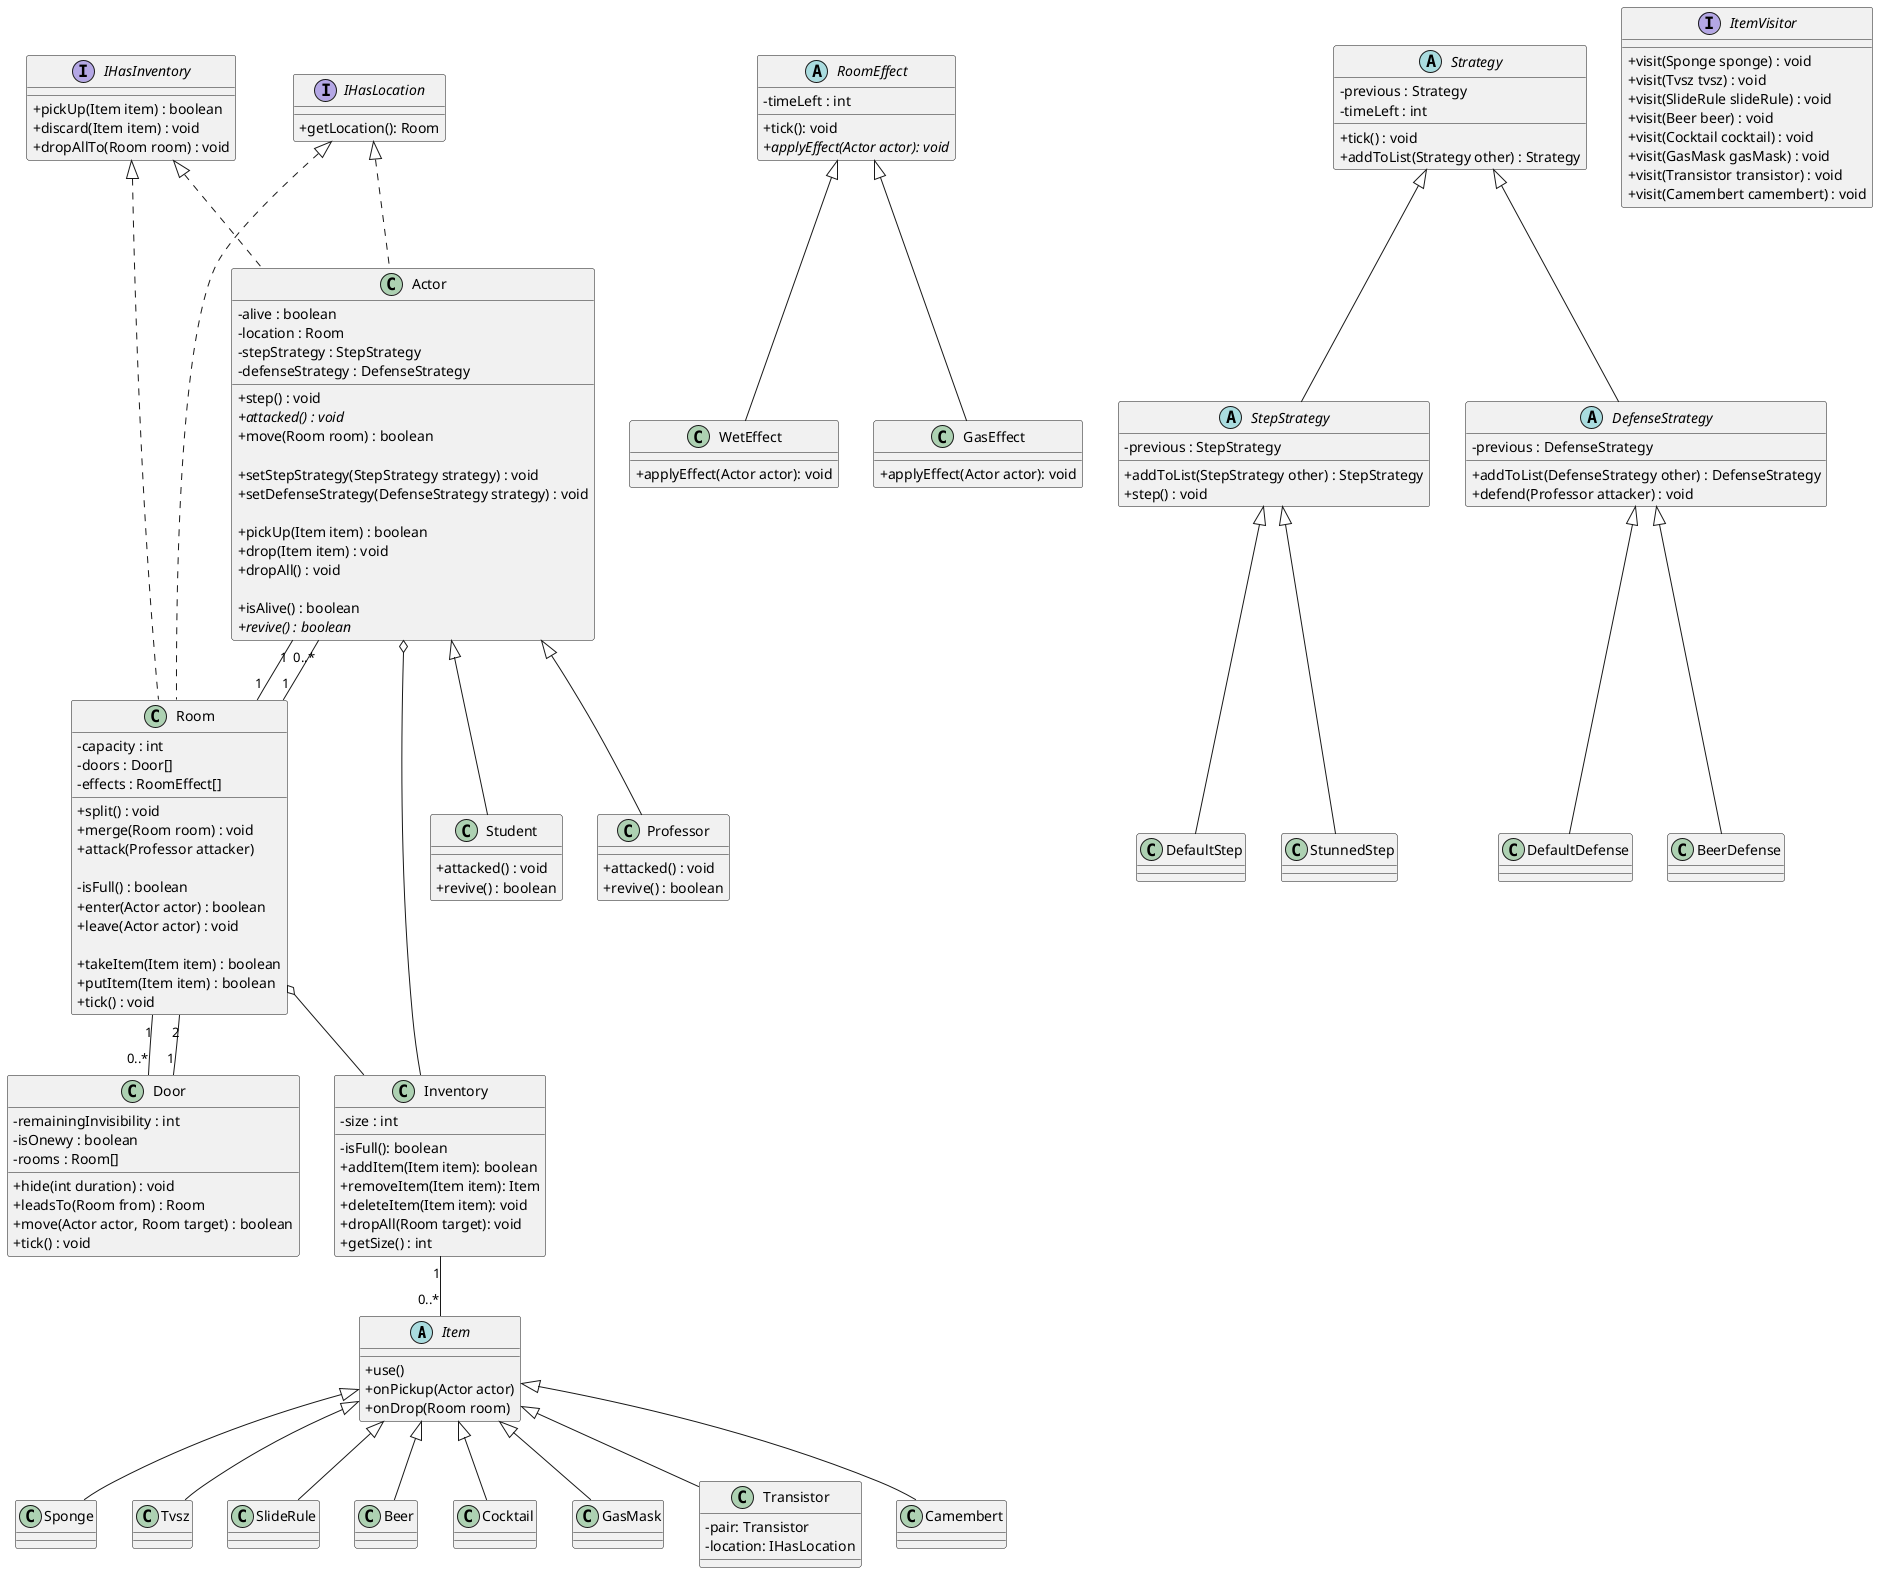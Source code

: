 @startuml
skinparam classAttributeIconSize 0

'Items --------------------------------------------
abstract class Item {
    + use()
    + onPickup(Actor actor)
    + onDrop(Room room)
}

class Sponge {}

class Tvsz {}

class SlideRule {}

class Beer {}

class Cocktail {

}

class GasMask {

}

class Transistor {
- pair: Transistor
- location: IHasLocation
}

class Camembert {}

Item <|-- Sponge
Item <|-- Tvsz
Item <|-- SlideRule
Item <|-- Beer
Item <|-- Cocktail
Item <|-- GasMask
Item <|-- Transistor
Item <|-- Camembert

'Inventory ----------------------------------------
class Inventory {
    - size : int

    - isFull(): boolean
    + addItem(Item item): boolean
    + removeItem(Item item): Item
    + deleteItem(Item item): void
    + dropAll(Room target): void
    + getSize() : int
}

/' 
itt a remove és a delete összevonható lenne egy 
removeItem(Item item, boolean shouldDelete)-re
'/

Inventory "1" -- "0..*" Item

' azért asszociáció, mivel ettől még az item-nek van egyedi léte

Actor o-- Inventory
Room o-- Inventory

'Character ----------------------------------------

class Actor {
    - alive : boolean
    - location : Room
    - stepStrategy : StepStrategy
    - defenseStrategy : DefenseStrategy

    + step() : void
    + {abstract} attacked() : void
    + move(Room room) : boolean

    + setStepStrategy(StepStrategy strategy) : void
    + setDefenseStrategy(DefenseStrategy strategy) : void

    + pickUp(Item item) : boolean
    + drop(Item item) : void
    + dropAll() : void

    + isAlive() : boolean
    + {abstract} revive() : boolean
}

' itt a move elbizonytalanított

class Student {
    + attacked() : void
    + revive() : boolean
}

class Professor {
    + attacked() : void
    + revive() : boolean
}

Actor <|-- Student
Actor <|-- Professor

'ez egy kísérleti dolog - szedd ki, ha nem tetszik
interface IHasInventory {
    + pickUp(Item item) : boolean
    + discard(Item item) : void
    + dropAllTo(Room room) : void

}

IHasInventory <|.. Actor
IHasInventory <|.. Room

'Room ---------------------------------------------

class Room {
    - capacity : int
    - doors : Door[]
    - effects : RoomEffect[]

    + split() : void
    + merge(Room room) : void
    + attack(Professor attacker)
    
    - isFull() : boolean
    + enter(Actor actor) : boolean
    + leave(Actor actor) : void

    + takeItem(Item item) : boolean
    + putItem(Item item) : boolean
    + tick() : void
}

/'
az egyirányú ajtók merge-nél eltűnnek, ha a két szoba 
között voltak?
ezt elég később lekezelni, de erre nem gondoltam még
'/

/' 
hogyan is fogjuk értesíteni a bennlévő professort, ha 
egy hallgató belép?

lehet ez egy merész gondolat, de mi lenne, ha mi az ajtót
kérnénk, hogy engedjen át minket?

és akkor a szoba enter-je tudna értesíteni minden bennlévőt
a belépésről
'/

class Door {
    - remainingInvisibility : int
    - isOnewy : boolean
    - rooms : Room[]

    + hide(int duration) : void
    + leadsTo(Room from) : Room
    + move(Actor actor, Room target) : boolean
    + tick() : void
}

Room "1" -- "0..*" Actor 
' lehet itt a * helyett kapacitás kéne, de valójában nem, mert halottak is vannak
Actor "1" -- "1" Room
Room "1" -- "0..*" Door
Door "1" -- "2" Room


interface IHasLocation {
    + getLocation(): Room
}

IHasLocation <|.. Room
IHasLocation <|.. Actor

'Effect -------------------------------------------
abstract class RoomEffect {
    - timeLeft : int
    + tick(): void
    + {abstract} applyEffect(Actor actor): void
}

RoomEffect <|-- WetEffect
RoomEffect <|-- GasEffect

class WetEffect {
+ applyEffect(Actor actor): void
}

class GasEffect {
+ applyEffect(Actor actor): void
}


abstract class Strategy {
    - previous : Strategy
    - timeLeft : int
    + tick() : void
    + addToList(Strategy other) : Strategy
}

abstract class StepStrategy {
    - previous : StepStrategy
    + addToList(StepStrategy other) : StepStrategy
    + step() : void
}

class DefaultStep {}
class StunnedStep {}
Strategy <|-- StepStrategy
StepStrategy <|-- DefaultStep
StepStrategy <|-- StunnedStep

abstract class DefenseStrategy {
    - previous : DefenseStrategy
    + addToList(DefenseStrategy other) : DefenseStrategy
    + defend(Professor attacker) : void
}

class DefaultDefense {}
class BeerDefense {}
Strategy <|-- DefenseStrategy
DefenseStrategy <|-- DefaultDefense
DefenseStrategy <|-- BeerDefense

'Visitors ----------------------------------------
interface ItemVisitor {
    + visit(Sponge sponge) : void
    + visit(Tvsz tvsz) : void
    + visit(SlideRule slideRule) : void
    + visit(Beer beer) : void
    + visit(Cocktail cocktail) : void
    + visit(GasMask gasMask) : void
    + visit(Transistor transistor) : void
    + visit(Camembert camembert) : void
}

@enduml
